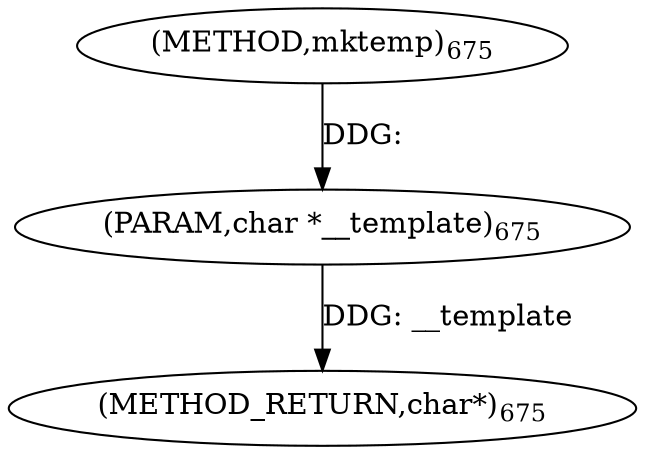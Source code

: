 digraph "mktemp" {  
"21822" [label = <(METHOD,mktemp)<SUB>675</SUB>> ]
"21824" [label = <(METHOD_RETURN,char*)<SUB>675</SUB>> ]
"21823" [label = <(PARAM,char *__template)<SUB>675</SUB>> ]
  "21823" -> "21824"  [ label = "DDG: __template"] 
  "21822" -> "21823"  [ label = "DDG: "] 
}
